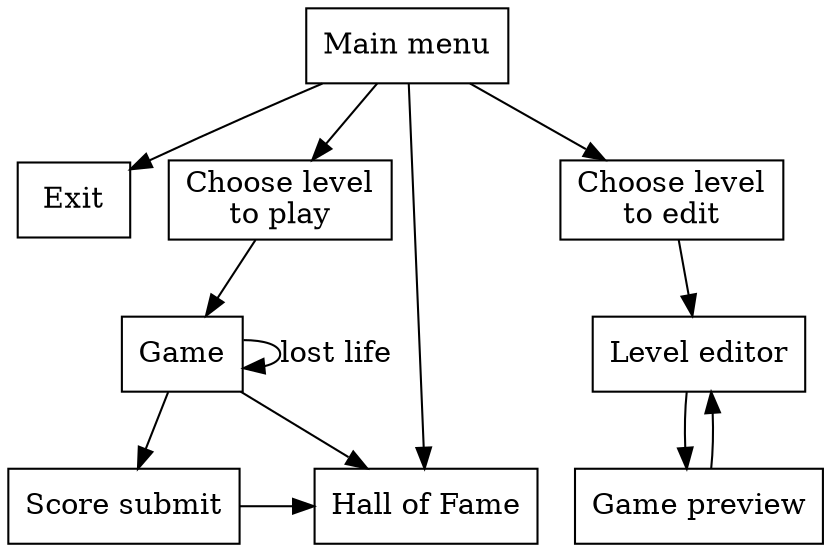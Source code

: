 // generated by:  dot -Tpng appstates.dot > appstates.png

digraph appstates {
  node [shape=box];

  mm [label="Main menu"];
  exit [label="Exit"];

  levelToPlay [label="Choose level\nto play"];
  game [label="Game"];
  hof [label="Hall of Fame"];
  submit [label="Score submit"];

  editor [label="Level editor"];
  levelToEdit [label="Choose level\nto edit"]  
  gamePreview [label="Game preview"]


  mm -> exit;
  mm -> hof;

  mm -> levelToPlay -> game -> submit -> hof;
                       game -> hof;
                       game -> game  [label="lost life"];

  mm -> levelToEdit -> editor -> gamePreview -> editor;

  { rank=same;  game editor }
  { rank=same;  submit hof }
//  { rank=same;  mm exit }
}
